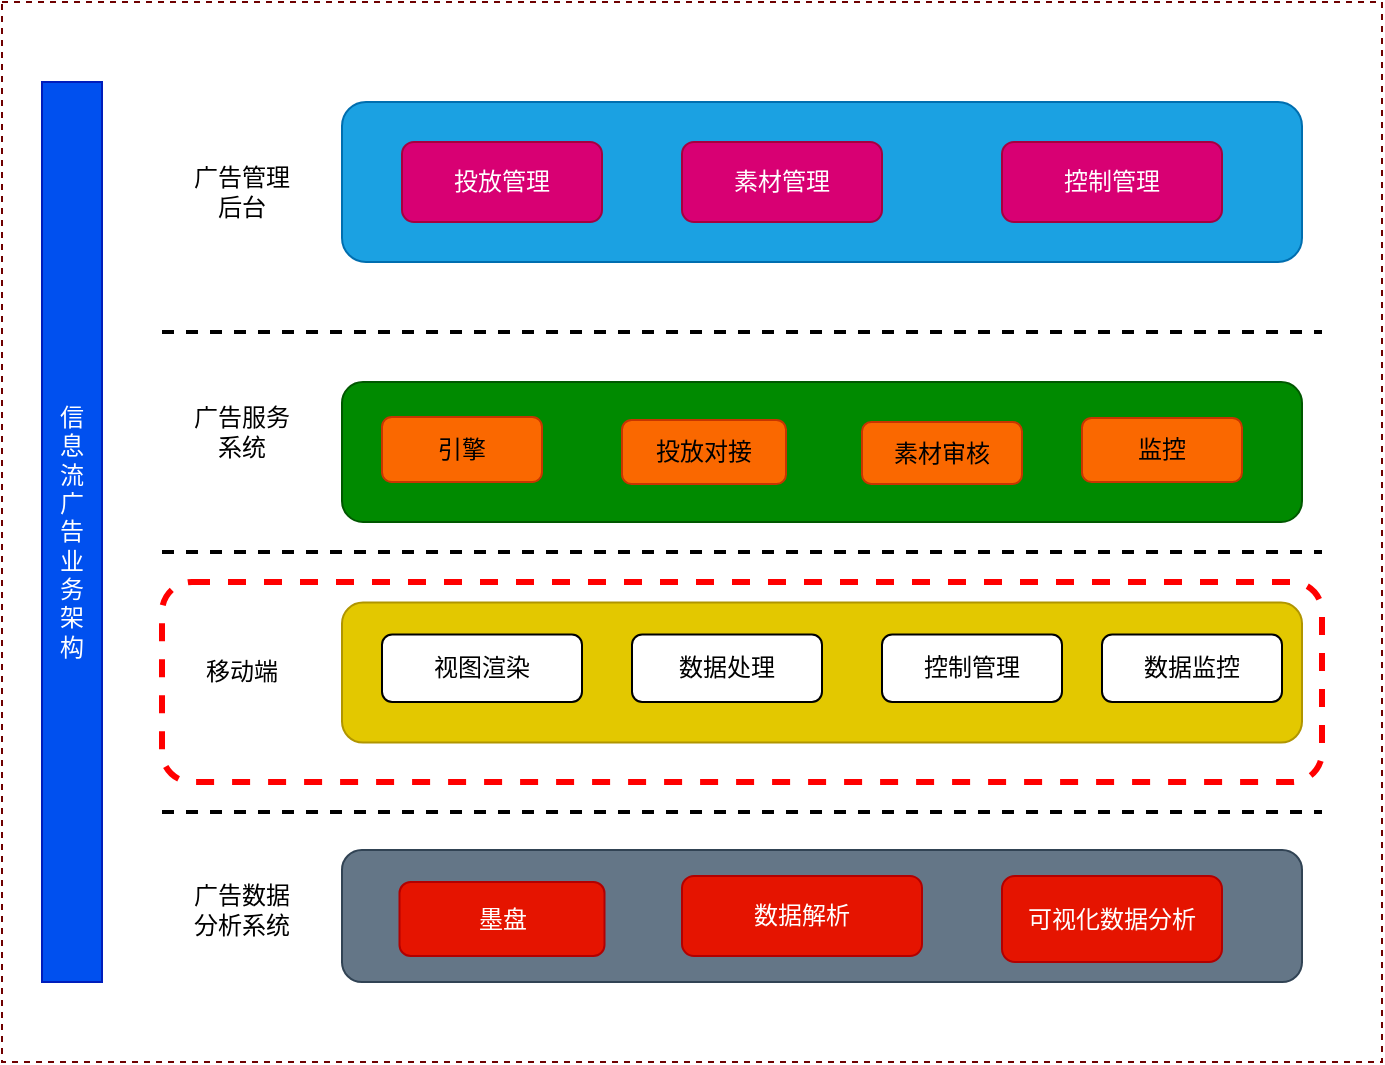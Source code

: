 <mxfile version="23.1.7" type="github">
  <diagram name="第 1 页" id="thd2Y0iGCiAkrLfsqnZa">
    <mxGraphModel dx="2020" dy="621" grid="1" gridSize="10" guides="1" tooltips="1" connect="1" arrows="1" fold="1" page="1" pageScale="1" pageWidth="827" pageHeight="1169" math="0" shadow="0">
      <root>
        <mxCell id="0" />
        <mxCell id="1" parent="0" />
        <mxCell id="n-arGQhtczRCjPCN1Lz3-5" value="信&lt;br&gt;息&lt;br&gt;流&lt;br&gt;广&lt;br&gt;告&lt;br&gt;业&lt;br&gt;务&lt;br&gt;架&lt;br&gt;构" style="rounded=0;html=1;labelPosition=center;verticalLabelPosition=middle;align=center;verticalAlign=middle;whiteSpace=wrap;horizontal=1;fillColor=#0050ef;fontColor=#ffffff;strokeColor=#001DBC;" parent="1" vertex="1">
          <mxGeometry x="-600" y="100" width="30" height="450" as="geometry" />
        </mxCell>
        <mxCell id="n-arGQhtczRCjPCN1Lz3-6" value="" style="line;strokeWidth=2;html=1;dashed=1;" parent="1" vertex="1">
          <mxGeometry x="-540" y="220" width="580" height="10" as="geometry" />
        </mxCell>
        <mxCell id="n-arGQhtczRCjPCN1Lz3-7" value="广告管理后台" style="text;html=1;strokeColor=none;fillColor=none;align=center;verticalAlign=middle;whiteSpace=wrap;rounded=0;" parent="1" vertex="1">
          <mxGeometry x="-530" y="140" width="60" height="30" as="geometry" />
        </mxCell>
        <mxCell id="n-arGQhtczRCjPCN1Lz3-8" value="广告服务系统" style="text;html=1;strokeColor=none;fillColor=none;align=center;verticalAlign=middle;whiteSpace=wrap;rounded=0;" parent="1" vertex="1">
          <mxGeometry x="-530" y="260" width="60" height="30" as="geometry" />
        </mxCell>
        <mxCell id="n-arGQhtczRCjPCN1Lz3-9" value="" style="line;strokeWidth=2;html=1;dashed=1;" parent="1" vertex="1">
          <mxGeometry x="-540" y="330" width="580" height="10" as="geometry" />
        </mxCell>
        <mxCell id="n-arGQhtczRCjPCN1Lz3-10" value="" style="line;strokeWidth=2;html=1;dashed=1;" parent="1" vertex="1">
          <mxGeometry x="-540" y="460" width="580" height="10" as="geometry" />
        </mxCell>
        <mxCell id="n-arGQhtczRCjPCN1Lz3-11" value="移动端" style="text;html=1;strokeColor=none;fillColor=none;align=center;verticalAlign=middle;whiteSpace=wrap;rounded=0;" parent="1" vertex="1">
          <mxGeometry x="-530" y="380" width="60" height="30" as="geometry" />
        </mxCell>
        <mxCell id="n-arGQhtczRCjPCN1Lz3-12" value="广告数据分析系统" style="text;html=1;strokeColor=none;fillColor=none;align=center;verticalAlign=middle;whiteSpace=wrap;rounded=0;" parent="1" vertex="1">
          <mxGeometry x="-530" y="499" width="60" height="30" as="geometry" />
        </mxCell>
        <mxCell id="n-arGQhtczRCjPCN1Lz3-13" value="" style="rounded=1;whiteSpace=wrap;html=1;fillColor=#1ba1e2;fontColor=#ffffff;strokeColor=#006EAF;" parent="1" vertex="1">
          <mxGeometry x="-450" y="110" width="480" height="80" as="geometry" />
        </mxCell>
        <mxCell id="n-arGQhtczRCjPCN1Lz3-14" value="投放管理" style="rounded=1;whiteSpace=wrap;html=1;fillColor=#d80073;fontColor=#ffffff;strokeColor=#A50040;" parent="1" vertex="1">
          <mxGeometry x="-420" y="130" width="100" height="40" as="geometry" />
        </mxCell>
        <mxCell id="n-arGQhtczRCjPCN1Lz3-15" value="素材管理" style="rounded=1;whiteSpace=wrap;html=1;fillColor=#d80073;fontColor=#ffffff;strokeColor=#A50040;" parent="1" vertex="1">
          <mxGeometry x="-280" y="130" width="100" height="40" as="geometry" />
        </mxCell>
        <mxCell id="n-arGQhtczRCjPCN1Lz3-16" value="控制管理" style="rounded=1;whiteSpace=wrap;html=1;fillColor=#d80073;fontColor=#ffffff;strokeColor=#A50040;" parent="1" vertex="1">
          <mxGeometry x="-120" y="130" width="110" height="40" as="geometry" />
        </mxCell>
        <mxCell id="n-arGQhtczRCjPCN1Lz3-17" value="" style="rounded=1;whiteSpace=wrap;html=1;fillColor=#008a00;fontColor=#ffffff;strokeColor=#005700;" parent="1" vertex="1">
          <mxGeometry x="-450" y="250" width="480" height="70" as="geometry" />
        </mxCell>
        <mxCell id="n-arGQhtczRCjPCN1Lz3-18" value="引擎" style="rounded=1;whiteSpace=wrap;html=1;fillColor=#fa6800;fontColor=#000000;strokeColor=#C73500;" parent="1" vertex="1">
          <mxGeometry x="-430" y="267.5" width="80" height="32.5" as="geometry" />
        </mxCell>
        <mxCell id="n-arGQhtczRCjPCN1Lz3-19" value="" style="rounded=1;whiteSpace=wrap;html=1;fillColor=#e3c800;fontColor=#000000;strokeColor=#B09500;" parent="1" vertex="1">
          <mxGeometry x="-450" y="360.31" width="480" height="70" as="geometry" />
        </mxCell>
        <mxCell id="n-arGQhtczRCjPCN1Lz3-20" value="视图渲染" style="rounded=1;whiteSpace=wrap;html=1;" parent="1" vertex="1">
          <mxGeometry x="-430" y="376.25" width="100" height="33.75" as="geometry" />
        </mxCell>
        <mxCell id="n-arGQhtczRCjPCN1Lz3-21" value="数据处理" style="rounded=1;whiteSpace=wrap;html=1;" parent="1" vertex="1">
          <mxGeometry x="-305" y="376.25" width="95" height="33.75" as="geometry" />
        </mxCell>
        <mxCell id="n-arGQhtczRCjPCN1Lz3-22" value="控制管理" style="rounded=1;whiteSpace=wrap;html=1;" parent="1" vertex="1">
          <mxGeometry x="-180" y="376.25" width="90" height="33.75" as="geometry" />
        </mxCell>
        <mxCell id="n-arGQhtczRCjPCN1Lz3-23" value="数据监控" style="rounded=1;whiteSpace=wrap;html=1;" parent="1" vertex="1">
          <mxGeometry x="-70" y="376.25" width="90" height="33.75" as="geometry" />
        </mxCell>
        <mxCell id="n-arGQhtczRCjPCN1Lz3-24" value="" style="rounded=1;whiteSpace=wrap;html=1;fillColor=#647687;fontColor=#ffffff;strokeColor=#314354;" parent="1" vertex="1">
          <mxGeometry x="-450" y="484" width="480" height="66" as="geometry" />
        </mxCell>
        <mxCell id="n-arGQhtczRCjPCN1Lz3-25" value="墨盘" style="rounded=1;whiteSpace=wrap;html=1;fillColor=#e51400;strokeColor=#B20000;fontColor=#ffffff;" parent="1" vertex="1">
          <mxGeometry x="-421.25" y="500" width="102.5" height="37" as="geometry" />
        </mxCell>
        <mxCell id="n-arGQhtczRCjPCN1Lz3-26" value="可视化数据分析" style="rounded=1;whiteSpace=wrap;html=1;fillColor=#e51400;fontColor=#ffffff;strokeColor=#B20000;" parent="1" vertex="1">
          <mxGeometry x="-120" y="497" width="110" height="43" as="geometry" />
        </mxCell>
        <mxCell id="n-arGQhtczRCjPCN1Lz3-27" value="数据解析" style="rounded=1;whiteSpace=wrap;html=1;fillColor=#e51400;fontColor=#ffffff;strokeColor=#B20000;" parent="1" vertex="1">
          <mxGeometry x="-280" y="497" width="120" height="40" as="geometry" />
        </mxCell>
        <mxCell id="n-arGQhtczRCjPCN1Lz3-28" value="投放对接" style="rounded=1;whiteSpace=wrap;html=1;fillColor=#fa6800;fontColor=#000000;strokeColor=#C73500;" parent="1" vertex="1">
          <mxGeometry x="-310" y="269" width="82" height="32" as="geometry" />
        </mxCell>
        <mxCell id="n-arGQhtczRCjPCN1Lz3-29" value="素材审核" style="rounded=1;whiteSpace=wrap;html=1;fillColor=#fa6800;fontColor=#000000;strokeColor=#C73500;" parent="1" vertex="1">
          <mxGeometry x="-190" y="270" width="80" height="31" as="geometry" />
        </mxCell>
        <mxCell id="n-arGQhtczRCjPCN1Lz3-30" value="监控" style="rounded=1;whiteSpace=wrap;html=1;fillColor=#fa6800;fontColor=#000000;strokeColor=#C73500;" parent="1" vertex="1">
          <mxGeometry x="-80" y="268" width="80" height="32" as="geometry" />
        </mxCell>
        <mxCell id="n-arGQhtczRCjPCN1Lz3-31" value="" style="rounded=0;whiteSpace=wrap;html=1;fillColor=none;dashed=1;fontColor=#ffffff;strokeColor=#6F0000;gradientColor=default;" parent="1" vertex="1">
          <mxGeometry x="-620" y="60" width="690" height="530" as="geometry" />
        </mxCell>
        <mxCell id="eVKRsU9dbinR_RlGfVoc-1" value="" style="rounded=1;whiteSpace=wrap;html=1;strokeColor=#FF0000;gradientColor=none;fillColor=none;dashed=1;strokeWidth=3;" vertex="1" parent="1">
          <mxGeometry x="-540" y="350" width="580" height="100" as="geometry" />
        </mxCell>
      </root>
    </mxGraphModel>
  </diagram>
</mxfile>
